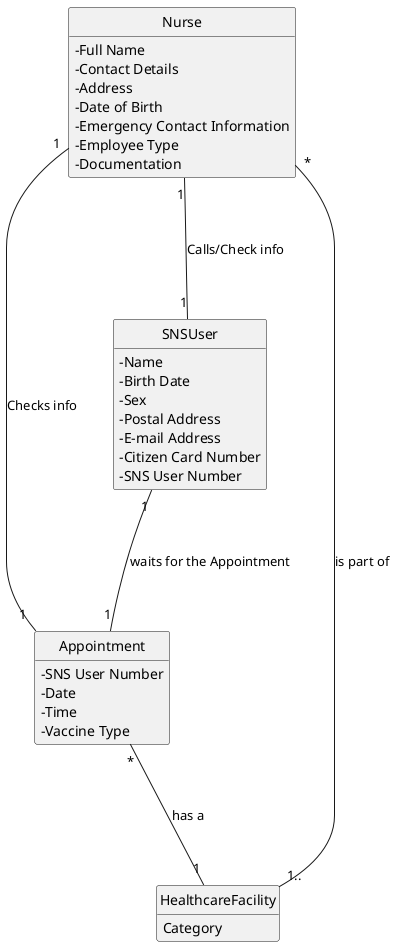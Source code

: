 @startuml
'https://plantuml.com/object-diagram

skinparam monochrome true
skinparam packageStyle rectangle
skinparam shadowing false

'left to right direction

skinparam classAttributeIconSize 0

hide circle
hide methods

class Appointment {
    - SNS User Number
    - Date
    - Time
    - Vaccine Type
}

class SNSUser {
    - Name
    - Birth Date
    - Sex
    - Postal Address
    - E-mail Address
    - Citizen Card Number
    - SNS User Number
}
class Nurse {
    - Full Name
    - Contact Details
    - Address
    - Date of Birth
    - Emergency Contact Information
    - Employee Type
    - Documentation
}


class HealthcareFacility {
    Category
}

Nurse "1" --- "1" SNSUser : Calls/Check info
Nurse "*" --- "1.." HealthcareFacility : is part of
Nurse "1" --- "1" Appointment : Checks info
SNSUser "1" --- "1" Appointment : waits for the Appointment

Appointment "*" --- "1" HealthcareFacility : has a

@enduml